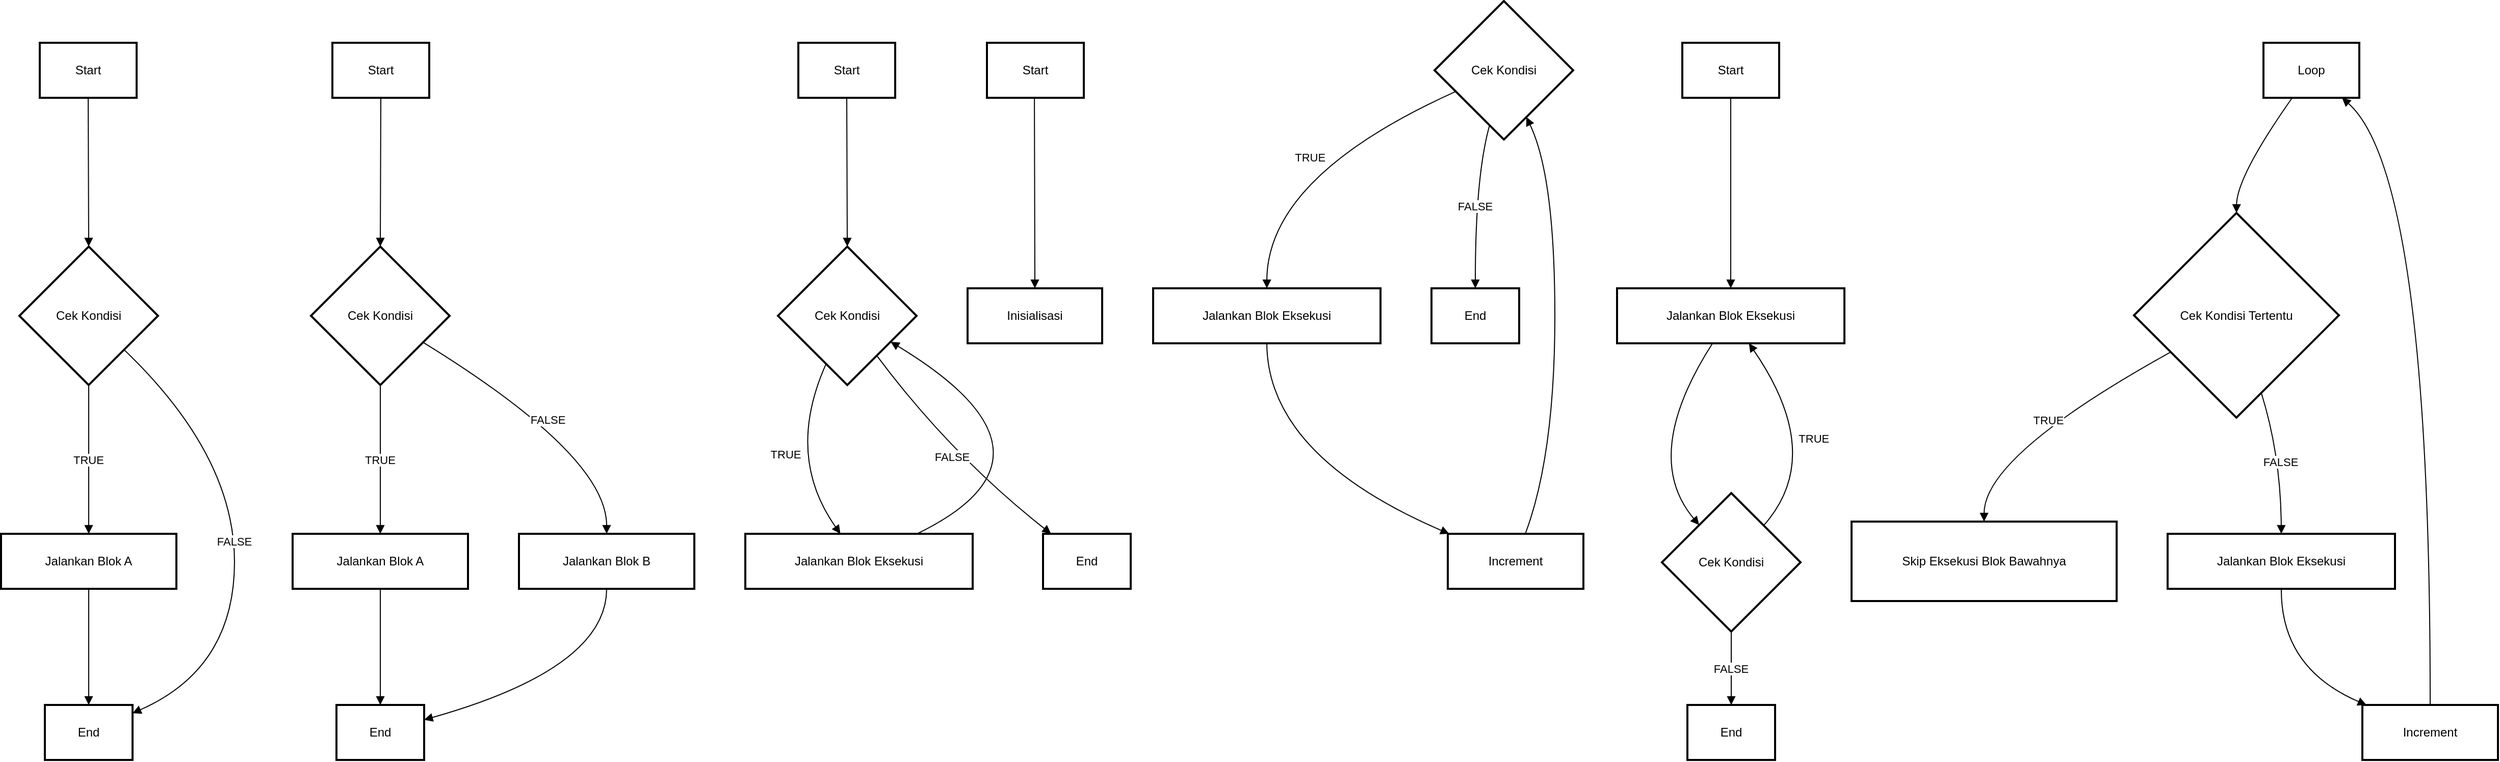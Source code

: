 <mxfile version="26.2.14">
  <diagram name="Page-1" id="Na5NftWUbNmSfB00oeHB">
    <mxGraphModel>
      <root>
        <mxCell id="0" />
        <mxCell id="1" parent="0" />
        <mxCell id="2" value="Start" style="whiteSpace=wrap;strokeWidth=2;" vertex="1" parent="1">
          <mxGeometry x="46" y="49" width="95" height="54" as="geometry" />
        </mxCell>
        <mxCell id="3" value="Cek Kondisi" style="rhombus;strokeWidth=2;whiteSpace=wrap;" vertex="1" parent="1">
          <mxGeometry x="26" y="249" width="136" height="136" as="geometry" />
        </mxCell>
        <mxCell id="4" value="Jalankan Blok A" style="whiteSpace=wrap;strokeWidth=2;" vertex="1" parent="1">
          <mxGeometry x="8" y="531" width="172" height="54" as="geometry" />
        </mxCell>
        <mxCell id="5" value="End" style="whiteSpace=wrap;strokeWidth=2;" vertex="1" parent="1">
          <mxGeometry x="51" y="699" width="86" height="54" as="geometry" />
        </mxCell>
        <mxCell id="6" value="Start" style="whiteSpace=wrap;strokeWidth=2;" vertex="1" parent="1">
          <mxGeometry x="333" y="49" width="95" height="54" as="geometry" />
        </mxCell>
        <mxCell id="7" value="Cek Kondisi" style="rhombus;strokeWidth=2;whiteSpace=wrap;" vertex="1" parent="1">
          <mxGeometry x="312" y="249" width="136" height="136" as="geometry" />
        </mxCell>
        <mxCell id="8" value="Jalankan Blok A" style="whiteSpace=wrap;strokeWidth=2;" vertex="1" parent="1">
          <mxGeometry x="294" y="531" width="172" height="54" as="geometry" />
        </mxCell>
        <mxCell id="9" value="Jalankan Blok B" style="whiteSpace=wrap;strokeWidth=2;" vertex="1" parent="1">
          <mxGeometry x="516" y="531" width="172" height="54" as="geometry" />
        </mxCell>
        <mxCell id="10" value="End" style="whiteSpace=wrap;strokeWidth=2;" vertex="1" parent="1">
          <mxGeometry x="337" y="699" width="86" height="54" as="geometry" />
        </mxCell>
        <mxCell id="11" value="Start" style="whiteSpace=wrap;strokeWidth=2;" vertex="1" parent="1">
          <mxGeometry x="790" y="49" width="95" height="54" as="geometry" />
        </mxCell>
        <mxCell id="12" value="Cek Kondisi" style="rhombus;strokeWidth=2;whiteSpace=wrap;" vertex="1" parent="1">
          <mxGeometry x="770" y="249" width="136" height="136" as="geometry" />
        </mxCell>
        <mxCell id="13" value="Jalankan Blok Eksekusi" style="whiteSpace=wrap;strokeWidth=2;" vertex="1" parent="1">
          <mxGeometry x="738" y="531" width="223" height="54" as="geometry" />
        </mxCell>
        <mxCell id="14" value="End" style="whiteSpace=wrap;strokeWidth=2;" vertex="1" parent="1">
          <mxGeometry x="1030" y="531" width="86" height="54" as="geometry" />
        </mxCell>
        <mxCell id="15" value="Start" style="whiteSpace=wrap;strokeWidth=2;" vertex="1" parent="1">
          <mxGeometry x="1657" y="49" width="95" height="54" as="geometry" />
        </mxCell>
        <mxCell id="16" value="Jalankan Blok Eksekusi" style="whiteSpace=wrap;strokeWidth=2;" vertex="1" parent="1">
          <mxGeometry x="1593" y="290" width="223" height="54" as="geometry" />
        </mxCell>
        <mxCell id="17" value="Cek Kondisi" style="rhombus;strokeWidth=2;whiteSpace=wrap;" vertex="1" parent="1">
          <mxGeometry x="1637" y="491" width="136" height="136" as="geometry" />
        </mxCell>
        <mxCell id="18" value="End" style="whiteSpace=wrap;strokeWidth=2;" vertex="1" parent="1">
          <mxGeometry x="1662" y="699" width="86" height="54" as="geometry" />
        </mxCell>
        <mxCell id="19" value="Start" style="whiteSpace=wrap;strokeWidth=2;" vertex="1" parent="1">
          <mxGeometry x="975" y="49" width="95" height="54" as="geometry" />
        </mxCell>
        <mxCell id="20" value="Inisialisasi" style="whiteSpace=wrap;strokeWidth=2;" vertex="1" parent="1">
          <mxGeometry x="956" y="290" width="132" height="54" as="geometry" />
        </mxCell>
        <mxCell id="21" value="Cek Kondisi" style="rhombus;strokeWidth=2;whiteSpace=wrap;" vertex="1" parent="1">
          <mxGeometry x="1414" y="8" width="136" height="136" as="geometry" />
        </mxCell>
        <mxCell id="22" value="Jalankan Blok Eksekusi" style="whiteSpace=wrap;strokeWidth=2;" vertex="1" parent="1">
          <mxGeometry x="1138" y="290" width="223" height="54" as="geometry" />
        </mxCell>
        <mxCell id="23" value="Increment" style="whiteSpace=wrap;strokeWidth=2;" vertex="1" parent="1">
          <mxGeometry x="1427" y="531" width="133" height="54" as="geometry" />
        </mxCell>
        <mxCell id="24" value="End" style="whiteSpace=wrap;strokeWidth=2;" vertex="1" parent="1">
          <mxGeometry x="1411" y="290" width="86" height="54" as="geometry" />
        </mxCell>
        <mxCell id="25" value="Loop" style="whiteSpace=wrap;strokeWidth=2;" vertex="1" parent="1">
          <mxGeometry x="2227" y="49" width="94" height="54" as="geometry" />
        </mxCell>
        <mxCell id="26" value="Cek Kondisi Tertentu" style="rhombus;strokeWidth=2;whiteSpace=wrap;" vertex="1" parent="1">
          <mxGeometry x="2100" y="216" width="201" height="201" as="geometry" />
        </mxCell>
        <mxCell id="27" value="Skip Eksekusi Blok Bawahnya" style="whiteSpace=wrap;strokeWidth=2;" vertex="1" parent="1">
          <mxGeometry x="1823" y="519" width="260" height="78" as="geometry" />
        </mxCell>
        <mxCell id="28" value="Jalankan Blok Eksekusi" style="whiteSpace=wrap;strokeWidth=2;" vertex="1" parent="1">
          <mxGeometry x="2133" y="531" width="223" height="54" as="geometry" />
        </mxCell>
        <mxCell id="29" value="Increment" style="whiteSpace=wrap;strokeWidth=2;" vertex="1" parent="1">
          <mxGeometry x="2324" y="699" width="133" height="54" as="geometry" />
        </mxCell>
        <mxCell id="30" value="" style="curved=1;startArrow=none;endArrow=block;exitX=0.5;exitY=1;entryX=0.5;entryY=0;" edge="1" parent="1" source="2" target="3">
          <mxGeometry relative="1" as="geometry">
            <Array as="points" />
          </mxGeometry>
        </mxCell>
        <mxCell id="31" value="TRUE" style="curved=1;startArrow=none;endArrow=block;exitX=0.5;exitY=1;entryX=0.5;entryY=0.01;" edge="1" parent="1" source="3" target="4">
          <mxGeometry relative="1" as="geometry">
            <Array as="points" />
          </mxGeometry>
        </mxCell>
        <mxCell id="32" value="" style="curved=1;startArrow=none;endArrow=block;exitX=0.5;exitY=1.01;entryX=0.5;entryY=0;" edge="1" parent="1" source="4" target="5">
          <mxGeometry relative="1" as="geometry">
            <Array as="points" />
          </mxGeometry>
        </mxCell>
        <mxCell id="33" value="FALSE" style="curved=1;startArrow=none;endArrow=block;exitX=1;exitY=0.98;entryX=1;entryY=0.15;" edge="1" parent="1" source="3" target="5">
          <mxGeometry relative="1" as="geometry">
            <Array as="points">
              <mxPoint x="237" y="454" />
              <mxPoint x="237" y="663" />
            </Array>
          </mxGeometry>
        </mxCell>
        <mxCell id="34" value="" style="curved=1;startArrow=none;endArrow=block;exitX=0.5;exitY=1;entryX=0.5;entryY=0;" edge="1" parent="1" source="6" target="7">
          <mxGeometry relative="1" as="geometry">
            <Array as="points" />
          </mxGeometry>
        </mxCell>
        <mxCell id="35" value="TRUE" style="curved=1;startArrow=none;endArrow=block;exitX=0.5;exitY=1;entryX=0.5;entryY=0.01;" edge="1" parent="1" source="7" target="8">
          <mxGeometry relative="1" as="geometry">
            <Array as="points" />
          </mxGeometry>
        </mxCell>
        <mxCell id="36" value="FALSE" style="curved=1;startArrow=none;endArrow=block;exitX=1;exitY=0.81;entryX=0.5;entryY=0.01;" edge="1" parent="1" source="7" target="9">
          <mxGeometry relative="1" as="geometry">
            <Array as="points">
              <mxPoint x="602" y="454" />
            </Array>
          </mxGeometry>
        </mxCell>
        <mxCell id="37" value="" style="curved=1;startArrow=none;endArrow=block;exitX=0.5;exitY=1.01;entryX=0.5;entryY=0;" edge="1" parent="1" source="8" target="10">
          <mxGeometry relative="1" as="geometry">
            <Array as="points" />
          </mxGeometry>
        </mxCell>
        <mxCell id="38" value="" style="curved=1;startArrow=none;endArrow=block;exitX=0.5;exitY=1.01;entryX=1;entryY=0.27;" edge="1" parent="1" source="9" target="10">
          <mxGeometry relative="1" as="geometry">
            <Array as="points">
              <mxPoint x="602" y="663" />
            </Array>
          </mxGeometry>
        </mxCell>
        <mxCell id="39" value="" style="curved=1;startArrow=none;endArrow=block;exitX=0.5;exitY=1;entryX=0.5;entryY=0;" edge="1" parent="1" source="11" target="12">
          <mxGeometry relative="1" as="geometry">
            <Array as="points" />
          </mxGeometry>
        </mxCell>
        <mxCell id="40" value="TRUE" style="curved=1;startArrow=none;endArrow=block;exitX=0.28;exitY=1;entryX=0.42;entryY=0.01;" edge="1" parent="1" source="12" target="13">
          <mxGeometry relative="1" as="geometry">
            <Array as="points">
              <mxPoint x="777" y="454" />
            </Array>
          </mxGeometry>
        </mxCell>
        <mxCell id="41" value="" style="curved=1;startArrow=none;endArrow=block;exitX=0.75;exitY=0.01;entryX=1;entryY=0.8;" edge="1" parent="1" source="13" target="12">
          <mxGeometry relative="1" as="geometry">
            <Array as="points">
              <mxPoint x="1065" y="454" />
            </Array>
          </mxGeometry>
        </mxCell>
        <mxCell id="42" value="FALSE" style="curved=1;startArrow=none;endArrow=block;exitX=0.87;exitY=1;entryX=0.1;entryY=0.01;" edge="1" parent="1" source="12" target="14">
          <mxGeometry relative="1" as="geometry">
            <Array as="points">
              <mxPoint x="940" y="454" />
            </Array>
          </mxGeometry>
        </mxCell>
        <mxCell id="43" value="" style="curved=1;startArrow=none;endArrow=block;exitX=0.5;exitY=1;entryX=0.5;entryY=0;" edge="1" parent="1" source="15" target="16">
          <mxGeometry relative="1" as="geometry">
            <Array as="points" />
          </mxGeometry>
        </mxCell>
        <mxCell id="44" value="" style="curved=1;startArrow=none;endArrow=block;exitX=0.42;exitY=1;entryX=0.07;entryY=0;" edge="1" parent="1" source="16" target="17">
          <mxGeometry relative="1" as="geometry">
            <Array as="points">
              <mxPoint x="1616" y="454" />
            </Array>
          </mxGeometry>
        </mxCell>
        <mxCell id="45" value="TRUE" style="curved=1;startArrow=none;endArrow=block;exitX=0.94;exitY=0;entryX=0.58;entryY=1;" edge="1" parent="1" source="17" target="16">
          <mxGeometry relative="1" as="geometry">
            <Array as="points">
              <mxPoint x="1798" y="454" />
            </Array>
          </mxGeometry>
        </mxCell>
        <mxCell id="46" value="FALSE" style="curved=1;startArrow=none;endArrow=block;exitX=0.5;exitY=0.99;entryX=0.5;entryY=0;" edge="1" parent="1" source="17" target="18">
          <mxGeometry relative="1" as="geometry">
            <Array as="points" />
          </mxGeometry>
        </mxCell>
        <mxCell id="47" value="" style="curved=1;startArrow=none;endArrow=block;exitX=0.49;exitY=1;entryX=0.5;entryY=0;" edge="1" parent="1" source="19" target="20">
          <mxGeometry relative="1" as="geometry">
            <Array as="points" />
          </mxGeometry>
        </mxCell>
        <mxCell id="48" value="TRUE" style="curved=1;startArrow=none;endArrow=block;exitX=0;exitY=0.72;entryX=0.5;entryY=0;" edge="1" parent="1" source="21" target="22">
          <mxGeometry relative="1" as="geometry">
            <Array as="points">
              <mxPoint x="1250" y="180" />
            </Array>
          </mxGeometry>
        </mxCell>
        <mxCell id="49" value="" style="curved=1;startArrow=none;endArrow=block;exitX=0.5;exitY=1;entryX=0.02;entryY=0.01;" edge="1" parent="1" source="22" target="23">
          <mxGeometry relative="1" as="geometry">
            <Array as="points">
              <mxPoint x="1250" y="454" />
            </Array>
          </mxGeometry>
        </mxCell>
        <mxCell id="50" value="" style="curved=1;startArrow=none;endArrow=block;exitX=0.57;exitY=0.01;entryX=0.74;entryY=1;" edge="1" parent="1" source="23" target="21">
          <mxGeometry relative="1" as="geometry">
            <Array as="points">
              <mxPoint x="1532" y="454" />
              <mxPoint x="1532" y="180" />
            </Array>
          </mxGeometry>
        </mxCell>
        <mxCell id="51" value="FALSE" style="curved=1;startArrow=none;endArrow=block;exitX=0.37;exitY=1;entryX=0.5;entryY=0;" edge="1" parent="1" source="21" target="24">
          <mxGeometry relative="1" as="geometry">
            <Array as="points">
              <mxPoint x="1454" y="180" />
            </Array>
          </mxGeometry>
        </mxCell>
        <mxCell id="52" value="" style="curved=1;startArrow=none;endArrow=block;exitX=0.3;exitY=1;entryX=0.5;entryY=0;" edge="1" parent="1" source="25" target="26">
          <mxGeometry relative="1" as="geometry">
            <Array as="points">
              <mxPoint x="2201" y="180" />
            </Array>
          </mxGeometry>
        </mxCell>
        <mxCell id="53" value="TRUE" style="curved=1;startArrow=none;endArrow=block;exitX=0;exitY=0.78;entryX=0.5;entryY=0;" edge="1" parent="1" source="26" target="27">
          <mxGeometry relative="1" as="geometry">
            <Array as="points">
              <mxPoint x="1953" y="454" />
            </Array>
          </mxGeometry>
        </mxCell>
        <mxCell id="54" value="FALSE" style="curved=1;startArrow=none;endArrow=block;exitX=0.66;exitY=1;entryX=0.5;entryY=0.01;" edge="1" parent="1" source="26" target="28">
          <mxGeometry relative="1" as="geometry">
            <Array as="points">
              <mxPoint x="2244" y="454" />
            </Array>
          </mxGeometry>
        </mxCell>
        <mxCell id="55" value="" style="curved=1;startArrow=none;endArrow=block;exitX=0.5;exitY=1.01;entryX=0.03;entryY=0;" edge="1" parent="1" source="28" target="29">
          <mxGeometry relative="1" as="geometry">
            <Array as="points">
              <mxPoint x="2244" y="663" />
            </Array>
          </mxGeometry>
        </mxCell>
        <mxCell id="56" value="" style="curved=1;startArrow=none;endArrow=block;exitX=0.5;exitY=0;entryX=0.82;entryY=1;" edge="1" parent="1" source="29" target="25">
          <mxGeometry relative="1" as="geometry">
            <Array as="points">
              <mxPoint x="2391" y="180" />
            </Array>
          </mxGeometry>
        </mxCell>
      </root>
    </mxGraphModel>
  </diagram>
</mxfile>
